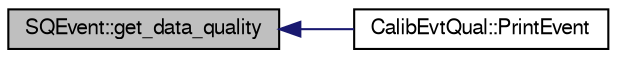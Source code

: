 digraph "SQEvent::get_data_quality"
{
  bgcolor="transparent";
  edge [fontname="FreeSans",fontsize="10",labelfontname="FreeSans",labelfontsize="10"];
  node [fontname="FreeSans",fontsize="10",shape=record];
  rankdir="LR";
  Node1 [label="SQEvent::get_data_quality",height=0.2,width=0.4,color="black", fillcolor="grey75", style="filled" fontcolor="black"];
  Node1 -> Node2 [dir="back",color="midnightblue",fontsize="10",style="solid",fontname="FreeSans"];
  Node2 [label="CalibEvtQual::PrintEvent",height=0.2,width=0.4,color="black",URL="$da/de3/classCalibEvtQual.html#a214b20291f89e47499c19e412600cdda"];
}

